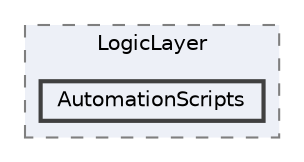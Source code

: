digraph "Bloberts/Scripts/LogicLayer/AutomationScripts"
{
 // LATEX_PDF_SIZE
  bgcolor="transparent";
  edge [fontname=Helvetica,fontsize=10,labelfontname=Helvetica,labelfontsize=10];
  node [fontname=Helvetica,fontsize=10,shape=box,height=0.2,width=0.4];
  compound=true
  subgraph clusterdir_b07e4147b2f6ad1c2e4af01903ecec6a {
    graph [ bgcolor="#edf0f7", pencolor="grey50", label="LogicLayer", fontname=Helvetica,fontsize=10 style="filled,dashed", URL="dir_b07e4147b2f6ad1c2e4af01903ecec6a.html",tooltip=""]
  dir_7c586fa019a76421fd54a84231b032b5 [label="AutomationScripts", fillcolor="#edf0f7", color="grey25", style="filled,bold", URL="dir_7c586fa019a76421fd54a84231b032b5.html",tooltip=""];
  }
}
